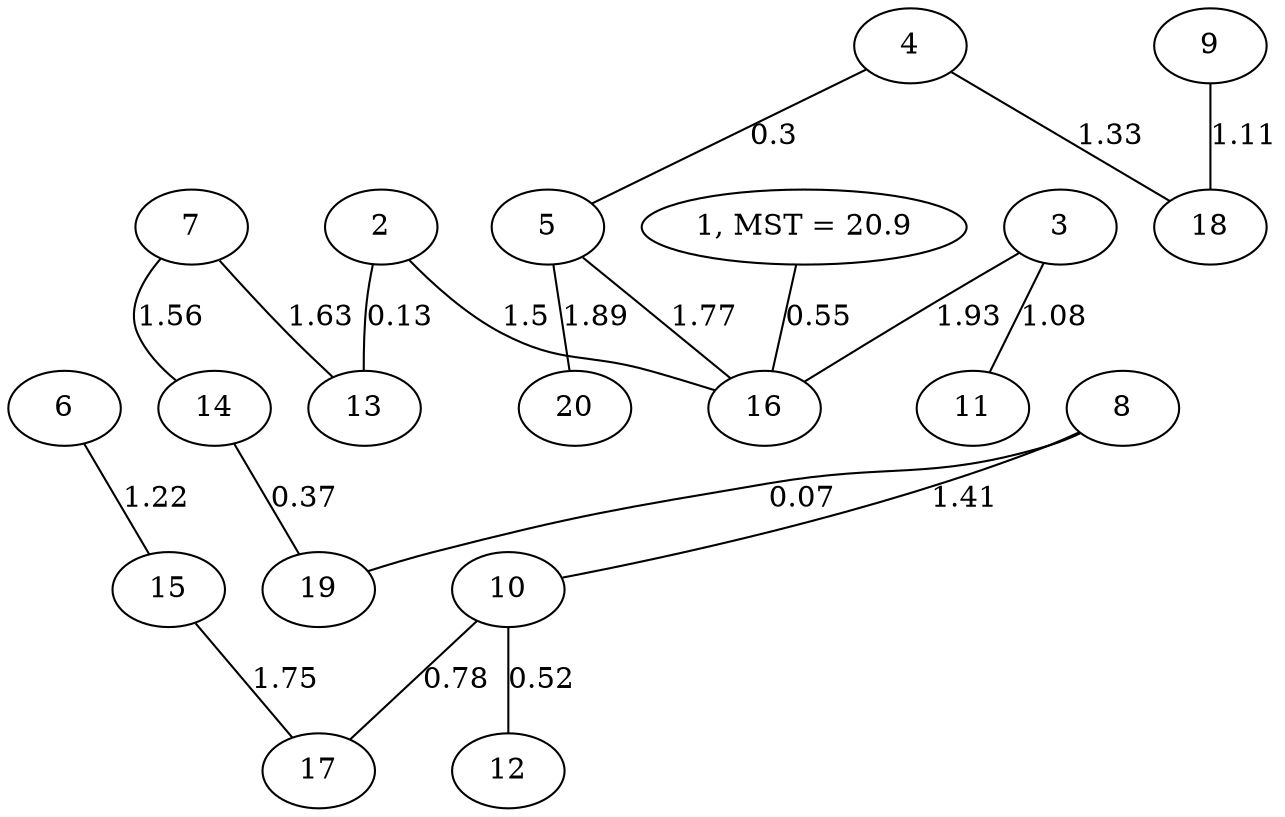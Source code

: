 graph KruskalD_Geografico{
8--19 [label=0.07]
2--13 [label=0.13]
4--5 [label=0.3]
14--19 [label=0.37]
10--12 [label=0.52]
1--16 [label=0.55]
10--17 [label=0.78]
3--11 [label=1.08]
9--18 [label=1.11]
6--15 [label=1.22]
4--18 [label=1.33]
8--10 [label=1.41]
2--16 [label=1.5]
7--14 [label=1.56]
7--13 [label=1.63]
15--17 [label=1.75]
5--16 [label=1.77]
5--20 [label=1.89]
3--16 [label=1.93]
1 [label="1, MST = 20.9"]
}
